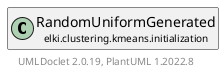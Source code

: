 @startuml
    remove .*\.(Instance|Par|Parameterizer|Factory)$
    set namespaceSeparator none
    hide empty fields
    hide empty methods

    class "<size:14>RandomUniformGenerated.Par\n<size:10>elki.clustering.kmeans.initialization" as elki.clustering.kmeans.initialization.RandomUniformGenerated.Par [[RandomUniformGenerated.Par.html]] {
        +make(): RandomUniformGenerated
    }

    abstract class "<size:14>AbstractKMeansInitialization.Par\n<size:10>elki.clustering.kmeans.initialization" as elki.clustering.kmeans.initialization.AbstractKMeansInitialization.Par [[AbstractKMeansInitialization.Par.html]]
    class "<size:14>RandomUniformGenerated\n<size:10>elki.clustering.kmeans.initialization" as elki.clustering.kmeans.initialization.RandomUniformGenerated [[RandomUniformGenerated.html]]

    elki.clustering.kmeans.initialization.AbstractKMeansInitialization.Par <|-- elki.clustering.kmeans.initialization.RandomUniformGenerated.Par
    elki.clustering.kmeans.initialization.RandomUniformGenerated +-- elki.clustering.kmeans.initialization.RandomUniformGenerated.Par

    center footer UMLDoclet 2.0.19, PlantUML 1.2022.8
@enduml
